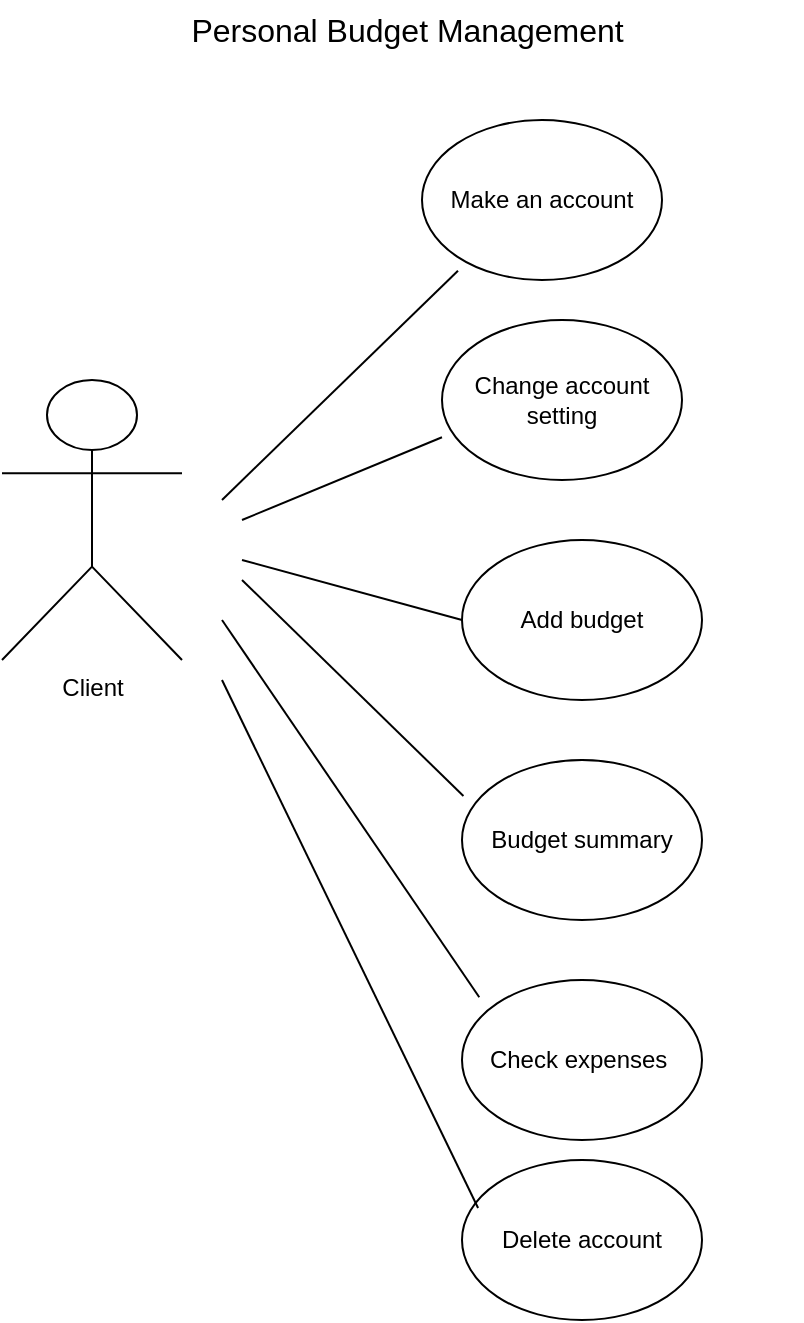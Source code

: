 <mxfile version="24.7.14">
  <diagram name="Page-1" id="9361dd3d-8414-5efd-6122-117bd74ce7a7">
    <mxGraphModel dx="1178" dy="1168" grid="1" gridSize="10" guides="1" tooltips="1" connect="1" arrows="1" fold="1" page="0" pageScale="1.5" pageWidth="826" pageHeight="1169" background="none" math="0" shadow="0">
      <root>
        <mxCell id="0" />
        <mxCell id="1" parent="0" />
        <mxCell id="5XtedRIcKXzQ0kHw2gm3-89" value="Client" style="shape=umlActor;verticalLabelPosition=bottom;verticalAlign=top;html=1;outlineConnect=0;" vertex="1" parent="1">
          <mxGeometry y="80" width="90" height="140" as="geometry" />
        </mxCell>
        <mxCell id="5XtedRIcKXzQ0kHw2gm3-90" value="Change account setting" style="ellipse;whiteSpace=wrap;html=1;" vertex="1" parent="1">
          <mxGeometry x="220" y="50" width="120" height="80" as="geometry" />
        </mxCell>
        <mxCell id="5XtedRIcKXzQ0kHw2gm3-92" value="Make an account" style="ellipse;whiteSpace=wrap;html=1;" vertex="1" parent="1">
          <mxGeometry x="210" y="-50" width="120" height="80" as="geometry" />
        </mxCell>
        <mxCell id="5XtedRIcKXzQ0kHw2gm3-93" value="Delete account" style="ellipse;whiteSpace=wrap;html=1;" vertex="1" parent="1">
          <mxGeometry x="230" y="470" width="120" height="80" as="geometry" />
        </mxCell>
        <mxCell id="5XtedRIcKXzQ0kHw2gm3-94" value="Add budget" style="ellipse;whiteSpace=wrap;html=1;" vertex="1" parent="1">
          <mxGeometry x="230" y="160" width="120" height="80" as="geometry" />
        </mxCell>
        <mxCell id="5XtedRIcKXzQ0kHw2gm3-95" value="Budget summary" style="ellipse;whiteSpace=wrap;html=1;" vertex="1" parent="1">
          <mxGeometry x="230" y="270" width="120" height="80" as="geometry" />
        </mxCell>
        <mxCell id="5XtedRIcKXzQ0kHw2gm3-96" value="Check expenses&amp;nbsp;" style="ellipse;whiteSpace=wrap;html=1;" vertex="1" parent="1">
          <mxGeometry x="230" y="380" width="120" height="80" as="geometry" />
        </mxCell>
        <mxCell id="5XtedRIcKXzQ0kHw2gm3-97" value="" style="endArrow=none;html=1;rounded=0;entryX=0.15;entryY=0.942;entryDx=0;entryDy=0;entryPerimeter=0;" edge="1" parent="1" target="5XtedRIcKXzQ0kHw2gm3-92">
          <mxGeometry width="50" height="50" relative="1" as="geometry">
            <mxPoint x="110" y="140" as="sourcePoint" />
            <mxPoint x="160" y="90" as="targetPoint" />
          </mxGeometry>
        </mxCell>
        <mxCell id="5XtedRIcKXzQ0kHw2gm3-98" value="" style="endArrow=none;html=1;rounded=0;entryX=0;entryY=0.733;entryDx=0;entryDy=0;entryPerimeter=0;" edge="1" parent="1" target="5XtedRIcKXzQ0kHw2gm3-90">
          <mxGeometry width="50" height="50" relative="1" as="geometry">
            <mxPoint x="120" y="150" as="sourcePoint" />
            <mxPoint x="170" y="100" as="targetPoint" />
          </mxGeometry>
        </mxCell>
        <mxCell id="5XtedRIcKXzQ0kHw2gm3-99" value="" style="endArrow=none;html=1;rounded=0;entryX=0;entryY=0.5;entryDx=0;entryDy=0;" edge="1" parent="1" target="5XtedRIcKXzQ0kHw2gm3-94">
          <mxGeometry width="50" height="50" relative="1" as="geometry">
            <mxPoint x="120" y="170" as="sourcePoint" />
            <mxPoint x="170" y="120" as="targetPoint" />
          </mxGeometry>
        </mxCell>
        <mxCell id="5XtedRIcKXzQ0kHw2gm3-100" value="" style="endArrow=none;html=1;rounded=0;entryX=0.006;entryY=0.225;entryDx=0;entryDy=0;entryPerimeter=0;" edge="1" parent="1" target="5XtedRIcKXzQ0kHw2gm3-95">
          <mxGeometry width="50" height="50" relative="1" as="geometry">
            <mxPoint x="120" y="180" as="sourcePoint" />
            <mxPoint x="160" y="140" as="targetPoint" />
          </mxGeometry>
        </mxCell>
        <mxCell id="5XtedRIcKXzQ0kHw2gm3-101" value="" style="endArrow=none;html=1;rounded=0;entryX=0.072;entryY=0.108;entryDx=0;entryDy=0;entryPerimeter=0;" edge="1" parent="1" target="5XtedRIcKXzQ0kHw2gm3-96">
          <mxGeometry width="50" height="50" relative="1" as="geometry">
            <mxPoint x="110" y="200" as="sourcePoint" />
            <mxPoint x="150" y="160" as="targetPoint" />
          </mxGeometry>
        </mxCell>
        <mxCell id="5XtedRIcKXzQ0kHw2gm3-102" value="" style="endArrow=none;html=1;rounded=0;entryX=0.067;entryY=0.3;entryDx=0;entryDy=0;entryPerimeter=0;" edge="1" parent="1" target="5XtedRIcKXzQ0kHw2gm3-93">
          <mxGeometry width="50" height="50" relative="1" as="geometry">
            <mxPoint x="110" y="230" as="sourcePoint" />
            <mxPoint x="370" y="-40" as="targetPoint" />
          </mxGeometry>
        </mxCell>
        <mxCell id="5XtedRIcKXzQ0kHw2gm3-104" value="&lt;font style=&quot;font-size: 16px;&quot;&gt;Personal Budget Management&amp;nbsp;&lt;/font&gt;" style="text;html=1;align=center;verticalAlign=middle;whiteSpace=wrap;rounded=0;" vertex="1" parent="1">
          <mxGeometry x="10" y="-110" width="390" height="30" as="geometry" />
        </mxCell>
      </root>
    </mxGraphModel>
  </diagram>
</mxfile>
